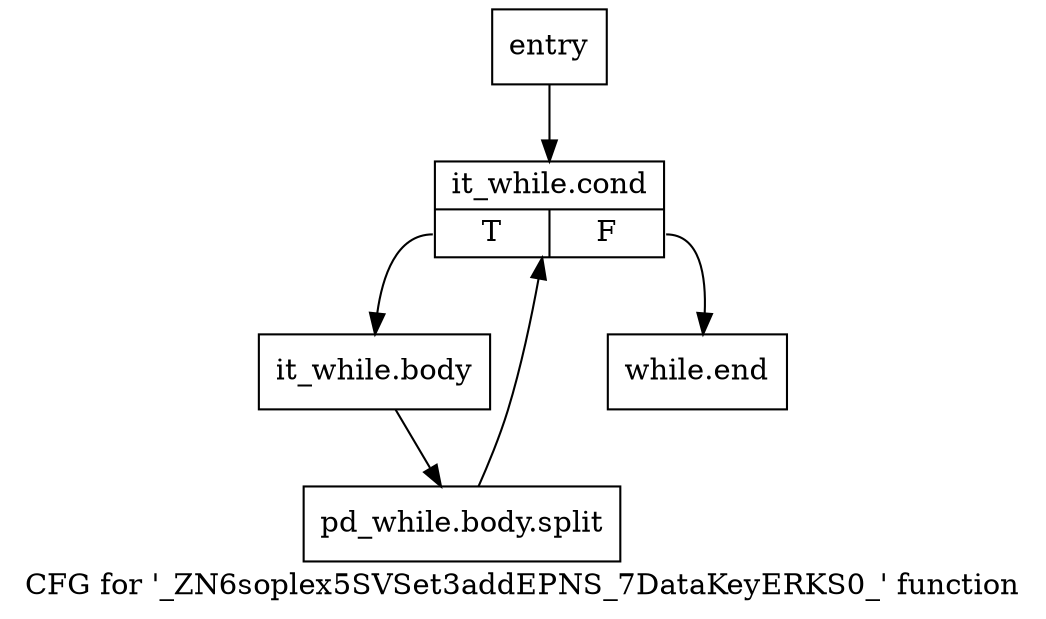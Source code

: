 digraph "CFG for '_ZN6soplex5SVSet3addEPNS_7DataKeyERKS0_' function" {
	label="CFG for '_ZN6soplex5SVSet3addEPNS_7DataKeyERKS0_' function";

	Node0x26288c0 [shape=record,label="{entry}"];
	Node0x26288c0 -> Node0x2628910;
	Node0x2628910 [shape=record,label="{it_while.cond|{<s0>T|<s1>F}}"];
	Node0x2628910:s0 -> Node0x2628960;
	Node0x2628910:s1 -> Node0x26289b0;
	Node0x2628960 [shape=record,label="{it_while.body}"];
	Node0x2628960 -> Node0x32d40a0;
	Node0x32d40a0 [shape=record,label="{pd_while.body.split}"];
	Node0x32d40a0 -> Node0x2628910;
	Node0x26289b0 [shape=record,label="{while.end}"];
}
